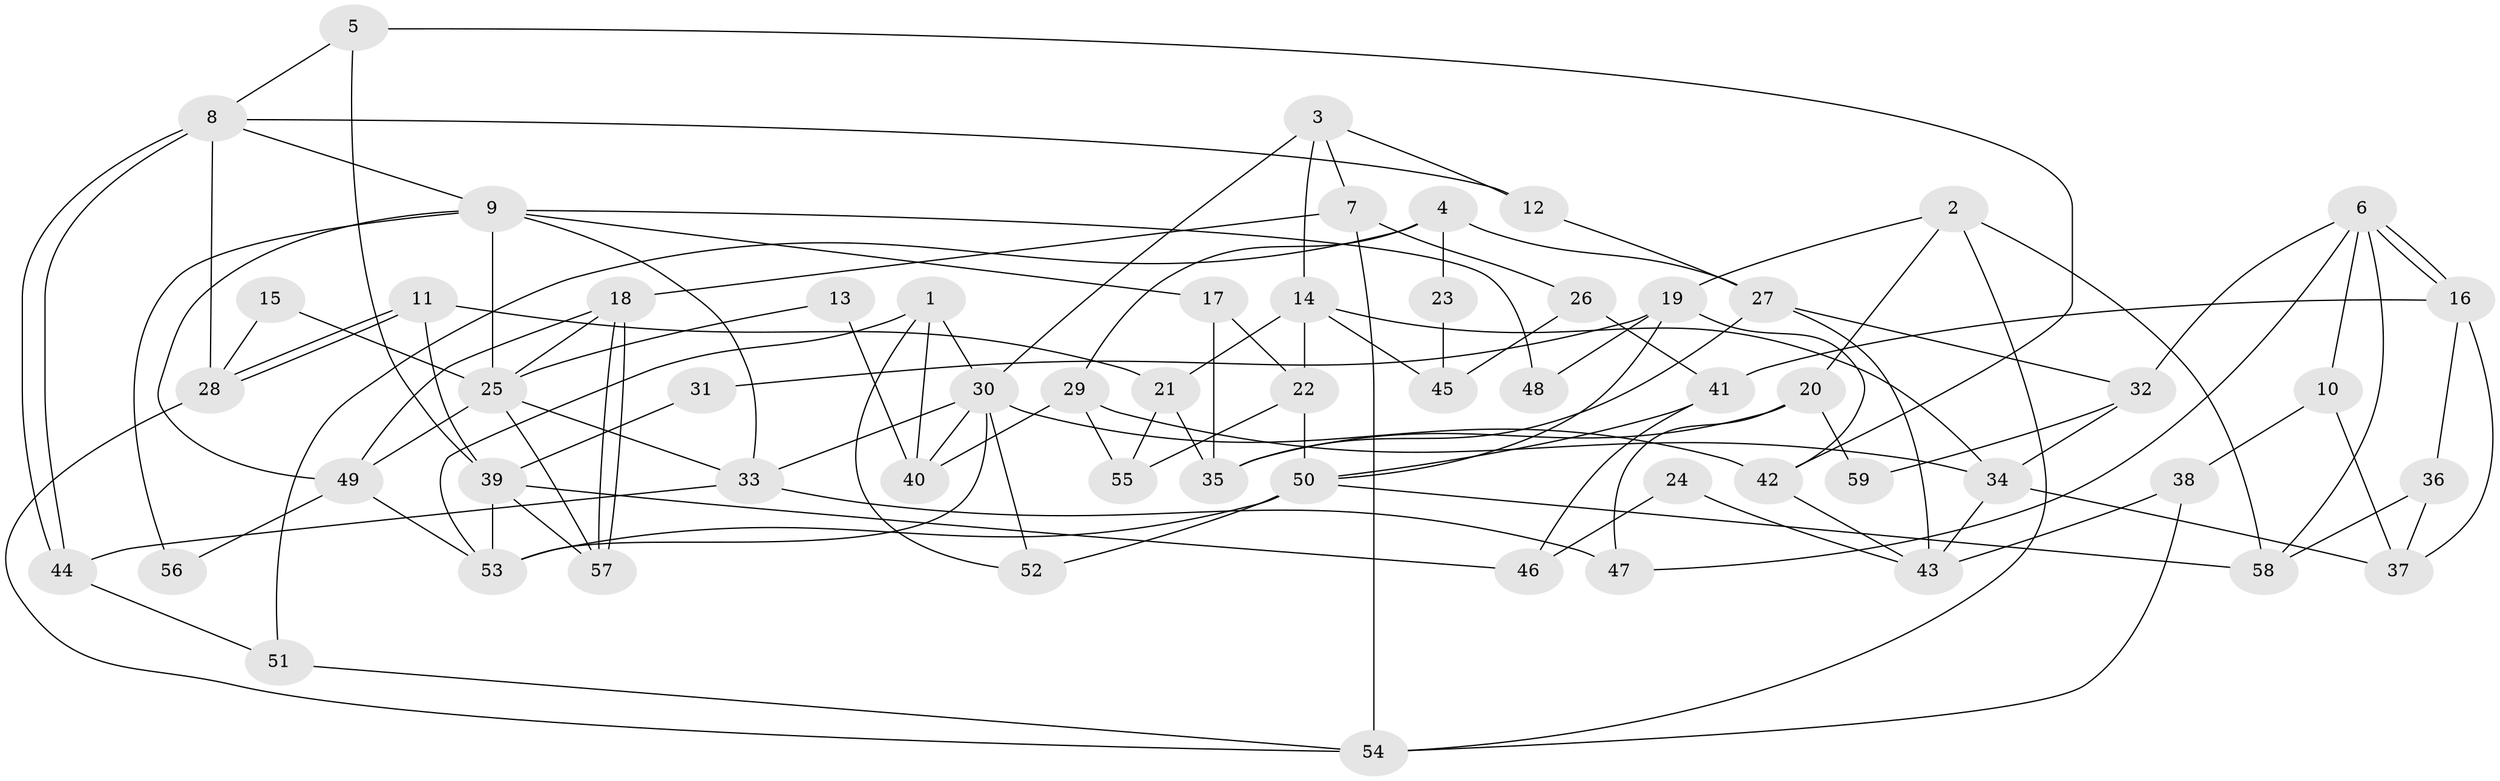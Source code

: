 // coarse degree distribution, {3: 0.17647058823529413, 6: 0.11764705882352941, 5: 0.2647058823529412, 7: 0.17647058823529413, 8: 0.08823529411764706, 4: 0.08823529411764706, 2: 0.058823529411764705, 1: 0.029411764705882353}
// Generated by graph-tools (version 1.1) at 2025/52/02/27/25 19:52:09]
// undirected, 59 vertices, 118 edges
graph export_dot {
graph [start="1"]
  node [color=gray90,style=filled];
  1;
  2;
  3;
  4;
  5;
  6;
  7;
  8;
  9;
  10;
  11;
  12;
  13;
  14;
  15;
  16;
  17;
  18;
  19;
  20;
  21;
  22;
  23;
  24;
  25;
  26;
  27;
  28;
  29;
  30;
  31;
  32;
  33;
  34;
  35;
  36;
  37;
  38;
  39;
  40;
  41;
  42;
  43;
  44;
  45;
  46;
  47;
  48;
  49;
  50;
  51;
  52;
  53;
  54;
  55;
  56;
  57;
  58;
  59;
  1 -- 30;
  1 -- 40;
  1 -- 52;
  1 -- 53;
  2 -- 58;
  2 -- 19;
  2 -- 20;
  2 -- 54;
  3 -- 7;
  3 -- 14;
  3 -- 12;
  3 -- 30;
  4 -- 27;
  4 -- 51;
  4 -- 23;
  4 -- 29;
  5 -- 39;
  5 -- 8;
  5 -- 42;
  6 -- 16;
  6 -- 16;
  6 -- 47;
  6 -- 10;
  6 -- 32;
  6 -- 58;
  7 -- 54;
  7 -- 18;
  7 -- 26;
  8 -- 12;
  8 -- 44;
  8 -- 44;
  8 -- 9;
  8 -- 28;
  9 -- 25;
  9 -- 17;
  9 -- 33;
  9 -- 48;
  9 -- 49;
  9 -- 56;
  10 -- 38;
  10 -- 37;
  11 -- 39;
  11 -- 28;
  11 -- 28;
  11 -- 21;
  12 -- 27;
  13 -- 25;
  13 -- 40;
  14 -- 22;
  14 -- 21;
  14 -- 34;
  14 -- 45;
  15 -- 28;
  15 -- 25;
  16 -- 37;
  16 -- 36;
  16 -- 41;
  17 -- 35;
  17 -- 22;
  18 -- 57;
  18 -- 57;
  18 -- 25;
  18 -- 49;
  19 -- 42;
  19 -- 50;
  19 -- 31;
  19 -- 48;
  20 -- 35;
  20 -- 47;
  20 -- 59;
  21 -- 55;
  21 -- 35;
  22 -- 50;
  22 -- 55;
  23 -- 45;
  24 -- 46;
  24 -- 43;
  25 -- 49;
  25 -- 33;
  25 -- 57;
  26 -- 41;
  26 -- 45;
  27 -- 32;
  27 -- 43;
  27 -- 35;
  28 -- 54;
  29 -- 34;
  29 -- 40;
  29 -- 55;
  30 -- 53;
  30 -- 33;
  30 -- 40;
  30 -- 42;
  30 -- 52;
  31 -- 39;
  32 -- 34;
  32 -- 59;
  33 -- 44;
  33 -- 47;
  34 -- 37;
  34 -- 43;
  36 -- 58;
  36 -- 37;
  38 -- 43;
  38 -- 54;
  39 -- 53;
  39 -- 57;
  39 -- 46;
  41 -- 50;
  41 -- 46;
  42 -- 43;
  44 -- 51;
  49 -- 53;
  49 -- 56;
  50 -- 52;
  50 -- 53;
  50 -- 58;
  51 -- 54;
}
